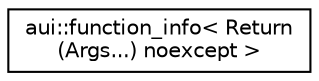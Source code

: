 digraph "Graphical Class Hierarchy"
{
 // LATEX_PDF_SIZE
  edge [fontname="Helvetica",fontsize="10",labelfontname="Helvetica",labelfontsize="10"];
  node [fontname="Helvetica",fontsize="10",shape=record];
  rankdir="LR";
  Node0 [label="aui::function_info\< Return\l(Args...) noexcept \>",height=0.2,width=0.4,color="black", fillcolor="white", style="filled",URL="$structaui_1_1function__info_3_01Return_07Args_8_8_8_08_01noexcept_01_4.html",tooltip=" "];
}
